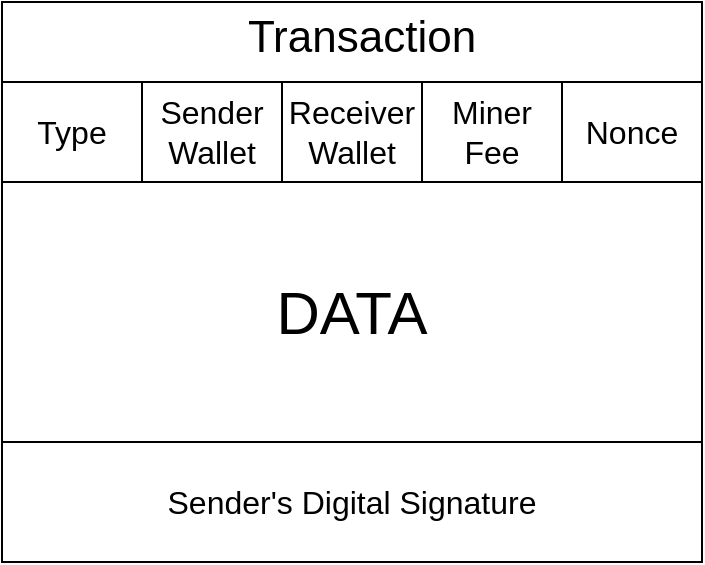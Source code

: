 <mxfile>
    <diagram id="r8jrAEpcWnGwujQfcr-e" name="Page-1">
        <mxGraphModel dx="663" dy="393" grid="1" gridSize="10" guides="1" tooltips="1" connect="1" arrows="1" fold="1" page="1" pageScale="1" pageWidth="850" pageHeight="1100" math="0" shadow="0">
            <root>
                <mxCell id="0"/>
                <mxCell id="1" parent="0"/>
                <mxCell id="-0z9shVKl5nUomZbdwEb-21" value="" style="rounded=0;whiteSpace=wrap;html=1;" parent="1" vertex="1">
                    <mxGeometry x="310" y="180" width="350" height="280" as="geometry"/>
                </mxCell>
                <mxCell id="-0z9shVKl5nUomZbdwEb-18" value="&lt;span&gt;&lt;font style=&quot;font-size: 16px&quot;&gt;Sender's Digital Signature&lt;/font&gt;&lt;/span&gt;" style="rounded=0;whiteSpace=wrap;html=1;" parent="1" vertex="1">
                    <mxGeometry x="310" y="400" width="350" height="60" as="geometry"/>
                </mxCell>
                <mxCell id="-0z9shVKl5nUomZbdwEb-19" value="&lt;font style=&quot;font-size: 30px&quot;&gt;DATA&lt;/font&gt;" style="rounded=0;whiteSpace=wrap;html=1;" parent="1" vertex="1">
                    <mxGeometry x="310" y="270" width="350" height="130" as="geometry"/>
                </mxCell>
                <mxCell id="-0z9shVKl5nUomZbdwEb-22" value="&lt;font style=&quot;font-size: 22px;&quot;&gt;Transaction&lt;/font&gt;" style="text;html=1;strokeColor=none;fillColor=none;align=center;verticalAlign=middle;whiteSpace=wrap;rounded=0;fontSize=22;" parent="1" vertex="1">
                    <mxGeometry x="415" y="183" width="150" height="30" as="geometry"/>
                </mxCell>
                <mxCell id="8-Gma42HzHuSdxEGjb_5-3" value="Type" style="rounded=0;whiteSpace=wrap;html=1;fontSize=16;" parent="1" vertex="1">
                    <mxGeometry x="310" y="220" width="70" height="50" as="geometry"/>
                </mxCell>
                <mxCell id="8-Gma42HzHuSdxEGjb_5-4" value="Sender&lt;br style=&quot;font-size: 16px;&quot;&gt;Wallet" style="rounded=0;whiteSpace=wrap;html=1;fontSize=16;" parent="1" vertex="1">
                    <mxGeometry x="380" y="220" width="70" height="50" as="geometry"/>
                </mxCell>
                <mxCell id="8-Gma42HzHuSdxEGjb_5-5" value="Receiver&lt;br style=&quot;font-size: 16px;&quot;&gt;Wallet" style="rounded=0;whiteSpace=wrap;html=1;fontSize=16;" parent="1" vertex="1">
                    <mxGeometry x="450" y="220" width="70" height="50" as="geometry"/>
                </mxCell>
                <mxCell id="2" value="Nonce" style="rounded=0;whiteSpace=wrap;html=1;fontSize=16;" parent="1" vertex="1">
                    <mxGeometry x="590" y="220" width="70" height="50" as="geometry"/>
                </mxCell>
                <mxCell id="4" value="Miner Fee" style="rounded=0;whiteSpace=wrap;html=1;fontSize=16;" parent="1" vertex="1">
                    <mxGeometry x="520" y="220" width="70" height="50" as="geometry"/>
                </mxCell>
            </root>
        </mxGraphModel>
    </diagram>
</mxfile>